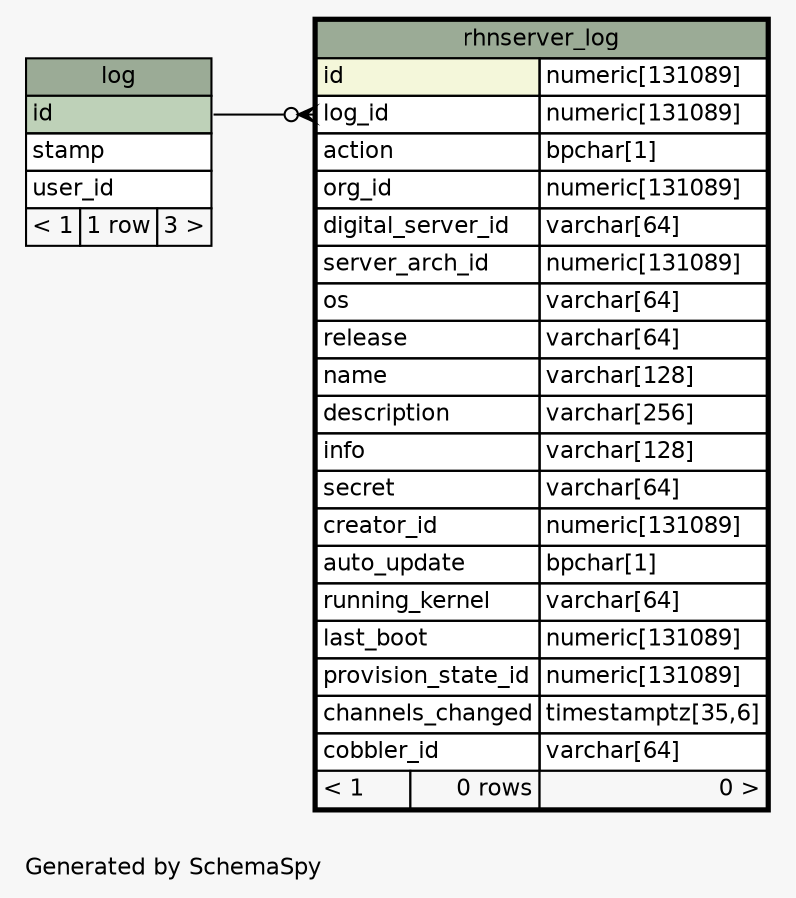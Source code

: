 // dot 2.26.0 on Linux 2.6.32-504.el6.x86_64
// SchemaSpy rev 590
digraph "oneDegreeRelationshipsDiagram" {
  graph [
    rankdir="RL"
    bgcolor="#f7f7f7"
    label="\nGenerated by SchemaSpy"
    labeljust="l"
    nodesep="0.18"
    ranksep="0.46"
    fontname="Helvetica"
    fontsize="11"
  ];
  node [
    fontname="Helvetica"
    fontsize="11"
    shape="plaintext"
  ];
  edge [
    arrowsize="0.8"
  ];
  "rhnserver_log":"log_id":w -> "log":"id":e [arrowhead=none dir=back arrowtail=crowodot];
  "log" [
    label=<
    <TABLE BORDER="0" CELLBORDER="1" CELLSPACING="0" BGCOLOR="#ffffff">
      <TR><TD COLSPAN="3" BGCOLOR="#9bab96" ALIGN="CENTER">log</TD></TR>
      <TR><TD PORT="id" COLSPAN="3" BGCOLOR="#bed1b8" ALIGN="LEFT">id</TD></TR>
      <TR><TD PORT="stamp" COLSPAN="3" ALIGN="LEFT">stamp</TD></TR>
      <TR><TD PORT="user_id" COLSPAN="3" ALIGN="LEFT">user_id</TD></TR>
      <TR><TD ALIGN="LEFT" BGCOLOR="#f7f7f7">&lt; 1</TD><TD ALIGN="RIGHT" BGCOLOR="#f7f7f7">1 row</TD><TD ALIGN="RIGHT" BGCOLOR="#f7f7f7">3 &gt;</TD></TR>
    </TABLE>>
    URL="log.html"
    tooltip="log"
  ];
  "rhnserver_log" [
    label=<
    <TABLE BORDER="2" CELLBORDER="1" CELLSPACING="0" BGCOLOR="#ffffff">
      <TR><TD COLSPAN="3" BGCOLOR="#9bab96" ALIGN="CENTER">rhnserver_log</TD></TR>
      <TR><TD PORT="id" COLSPAN="2" BGCOLOR="#f4f7da" ALIGN="LEFT">id</TD><TD PORT="id.type" ALIGN="LEFT">numeric[131089]</TD></TR>
      <TR><TD PORT="log_id" COLSPAN="2" ALIGN="LEFT">log_id</TD><TD PORT="log_id.type" ALIGN="LEFT">numeric[131089]</TD></TR>
      <TR><TD PORT="action" COLSPAN="2" ALIGN="LEFT">action</TD><TD PORT="action.type" ALIGN="LEFT">bpchar[1]</TD></TR>
      <TR><TD PORT="org_id" COLSPAN="2" ALIGN="LEFT">org_id</TD><TD PORT="org_id.type" ALIGN="LEFT">numeric[131089]</TD></TR>
      <TR><TD PORT="digital_server_id" COLSPAN="2" ALIGN="LEFT">digital_server_id</TD><TD PORT="digital_server_id.type" ALIGN="LEFT">varchar[64]</TD></TR>
      <TR><TD PORT="server_arch_id" COLSPAN="2" ALIGN="LEFT">server_arch_id</TD><TD PORT="server_arch_id.type" ALIGN="LEFT">numeric[131089]</TD></TR>
      <TR><TD PORT="os" COLSPAN="2" ALIGN="LEFT">os</TD><TD PORT="os.type" ALIGN="LEFT">varchar[64]</TD></TR>
      <TR><TD PORT="release" COLSPAN="2" ALIGN="LEFT">release</TD><TD PORT="release.type" ALIGN="LEFT">varchar[64]</TD></TR>
      <TR><TD PORT="name" COLSPAN="2" ALIGN="LEFT">name</TD><TD PORT="name.type" ALIGN="LEFT">varchar[128]</TD></TR>
      <TR><TD PORT="description" COLSPAN="2" ALIGN="LEFT">description</TD><TD PORT="description.type" ALIGN="LEFT">varchar[256]</TD></TR>
      <TR><TD PORT="info" COLSPAN="2" ALIGN="LEFT">info</TD><TD PORT="info.type" ALIGN="LEFT">varchar[128]</TD></TR>
      <TR><TD PORT="secret" COLSPAN="2" ALIGN="LEFT">secret</TD><TD PORT="secret.type" ALIGN="LEFT">varchar[64]</TD></TR>
      <TR><TD PORT="creator_id" COLSPAN="2" ALIGN="LEFT">creator_id</TD><TD PORT="creator_id.type" ALIGN="LEFT">numeric[131089]</TD></TR>
      <TR><TD PORT="auto_update" COLSPAN="2" ALIGN="LEFT">auto_update</TD><TD PORT="auto_update.type" ALIGN="LEFT">bpchar[1]</TD></TR>
      <TR><TD PORT="running_kernel" COLSPAN="2" ALIGN="LEFT">running_kernel</TD><TD PORT="running_kernel.type" ALIGN="LEFT">varchar[64]</TD></TR>
      <TR><TD PORT="last_boot" COLSPAN="2" ALIGN="LEFT">last_boot</TD><TD PORT="last_boot.type" ALIGN="LEFT">numeric[131089]</TD></TR>
      <TR><TD PORT="provision_state_id" COLSPAN="2" ALIGN="LEFT">provision_state_id</TD><TD PORT="provision_state_id.type" ALIGN="LEFT">numeric[131089]</TD></TR>
      <TR><TD PORT="channels_changed" COLSPAN="2" ALIGN="LEFT">channels_changed</TD><TD PORT="channels_changed.type" ALIGN="LEFT">timestamptz[35,6]</TD></TR>
      <TR><TD PORT="cobbler_id" COLSPAN="2" ALIGN="LEFT">cobbler_id</TD><TD PORT="cobbler_id.type" ALIGN="LEFT">varchar[64]</TD></TR>
      <TR><TD ALIGN="LEFT" BGCOLOR="#f7f7f7">&lt; 1</TD><TD ALIGN="RIGHT" BGCOLOR="#f7f7f7">0 rows</TD><TD ALIGN="RIGHT" BGCOLOR="#f7f7f7">0 &gt;</TD></TR>
    </TABLE>>
    URL="rhnserver_log.html"
    tooltip="rhnserver_log"
  ];
}
